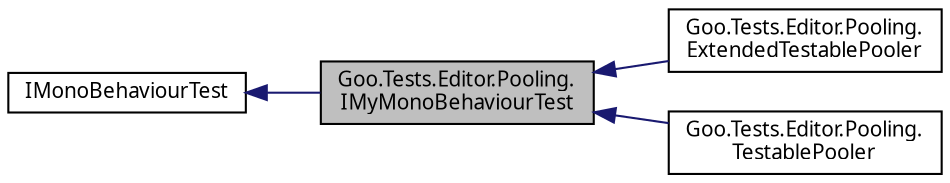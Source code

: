 digraph "Goo.Tests.Editor.Pooling.IMyMonoBehaviourTest"
{
 // LATEX_PDF_SIZE
  edge [fontname="Calibrii",fontsize="10",labelfontname="Calibrii",labelfontsize="10"];
  node [fontname="Calibrii",fontsize="10",shape=record];
  rankdir="LR";
  Node1 [label="Goo.Tests.Editor.Pooling.\lIMyMonoBehaviourTest",height=0.2,width=0.4,color="black", fillcolor="grey75", style="filled", fontcolor="black",tooltip=" "];
  Node2 -> Node1 [dir="back",color="midnightblue",fontsize="10",style="solid",fontname="Calibrii"];
  Node2 [label="IMonoBehaviourTest",height=0.2,width=0.4,color="black", fillcolor="white", style="filled",tooltip=" "];
  Node1 -> Node3 [dir="back",color="midnightblue",fontsize="10",style="solid",fontname="Calibrii"];
  Node3 [label="Goo.Tests.Editor.Pooling.\lExtendedTestablePooler",height=0.2,width=0.4,color="black", fillcolor="white", style="filled",URL="$dd/d6a/classGoo_1_1Tests_1_1Editor_1_1Pooling_1_1ExtendedTestablePooler.html",tooltip=" "];
  Node1 -> Node4 [dir="back",color="midnightblue",fontsize="10",style="solid",fontname="Calibrii"];
  Node4 [label="Goo.Tests.Editor.Pooling.\lTestablePooler",height=0.2,width=0.4,color="black", fillcolor="white", style="filled",URL="$d7/dd3/classGoo_1_1Tests_1_1Editor_1_1Pooling_1_1TestablePooler.html",tooltip=" "];
}
